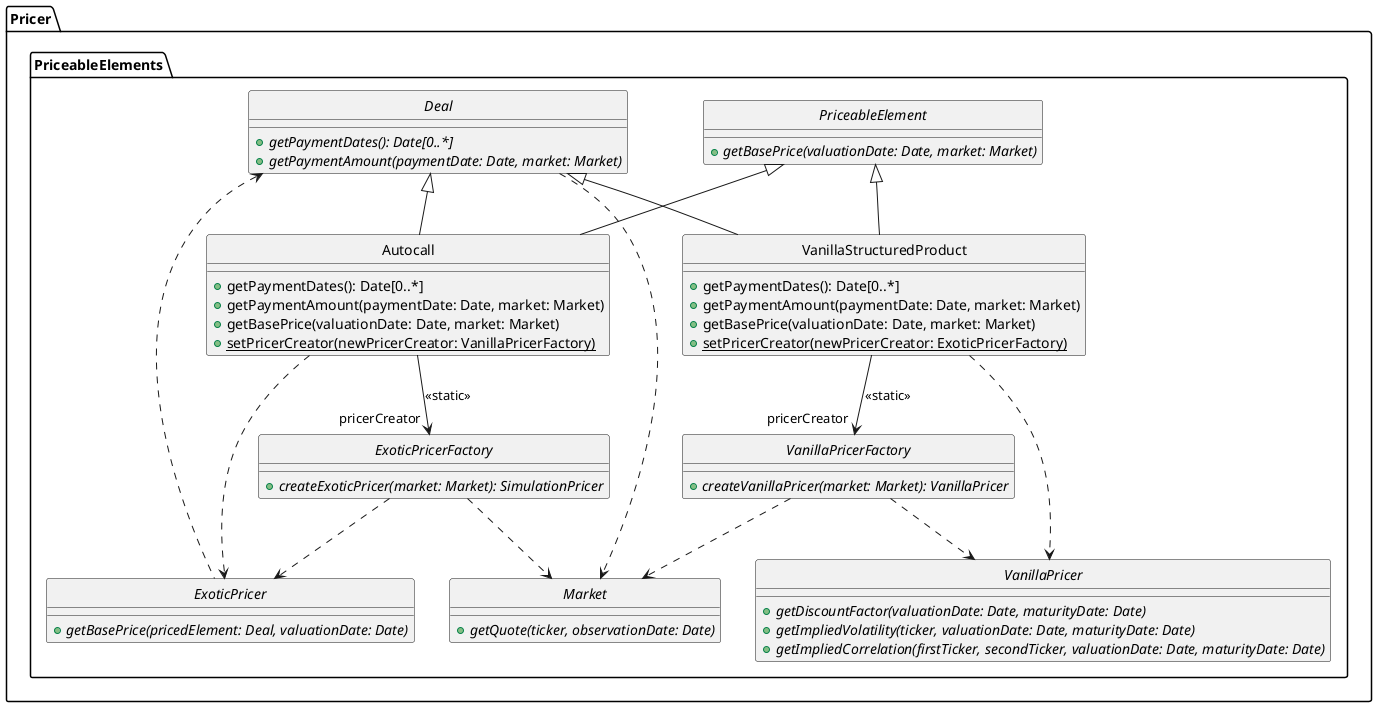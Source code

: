 @startuml
hide circles

package Pricer
{
    package PriceableElements
    {
        abstract class PriceableElement
        {
            {abstract} +getBasePrice(valuationDate: Date, market: Market)
        }

        abstract class Deal
        {
            {abstract} +getPaymentDates(): Date[0..*]
            {abstract} +getPaymentAmount(paymentDate: Date, market: Market)
        }
        Deal ..> Market

        class VanillaStructuredProduct
        {
            +getPaymentDates(): Date[0..*]
            +getPaymentAmount(paymentDate: Date, market: Market)
            +getBasePrice(valuationDate: Date, market: Market)
            {static} +setPricerCreator(newPricerCreator: ExoticPricerFactory)
        }
        VanillaStructuredProduct -up-|> Deal
        VanillaStructuredProduct -up-|> PriceableElement
        VanillaStructuredProduct ..> VanillaPricer
        VanillaStructuredProduct --> "pricerCreator" VanillaPricerFactory: <<static>>

        class Autocall
        {
            +getPaymentDates(): Date[0..*]
            +getPaymentAmount(paymentDate: Date, market: Market)
            +getBasePrice(valuationDate: Date, market: Market)
            {static} +setPricerCreator(newPricerCreator: VanillaPricerFactory)
        }
        Autocall -up-|> Deal
        Autocall -up-|> PriceableElement
        Autocall ..> ExoticPricer
        Autocall --> "pricerCreator" ExoticPricerFactory: <<static>>

        interface ExoticPricer
        {
            {abstract} +getBasePrice(pricedElement: Deal, valuationDate: Date)
        }
        ExoticPricer -up..> Deal

        interface Market
        {
            {abstract} +getQuote(ticker, observationDate: Date)
        }

        abstract class VanillaPricer
        {
            {abstract} +getDiscountFactor(valuationDate: Date, maturityDate: Date)
            {abstract} +getImpliedVolatility(ticker, valuationDate: Date, maturityDate: Date)
            {abstract} +getImpliedCorrelation(firstTicker, secondTicker, valuationDate: Date, maturityDate: Date)
        }

        abstract class VanillaPricerFactory
        {
            {abstract} +createVanillaPricer(market: Market): VanillaPricer
        }
        VanillaPricerFactory ..> VanillaPricer
        VanillaPricerFactory ..> Market


        abstract class ExoticPricerFactory
        {
            {abstract} +createExoticPricer(market: Market): SimulationPricer
        }
        ExoticPricerFactory ..> ExoticPricer
        ExoticPricerFactory ..> Market
    }


'    class Simulations
'    {
'    }
'
''
'    'VanillaPricer --> Market
'
'    class SimulatedMarket
'    {
'        -simulationIndex
'        +getQuote(ticker, observationDate: Date)
'    }
'    SimulatedMarket -up-|> Market
'    SimulatedMarket --> "originalMarket" Market
'    SimulatedMarket --> "amendment" Simulations
'
'
'    class CustomMarket
'    CustomMarket -up-|> Market
'
'        class SimulationPricer
'    {
'        {static} +create(market: Market)
'        +getBasePrice(pricedElement: Deal, valuationDate: Date)
'    }
'    SimulationPricer -up-|> ExoticPricer
'    SimulationPricer -up-|> ExoticPricerFactory
'    SimulationPricer --> Market
'    SimulationPricer -> VanillaPricer
'    SimulationPricer ..> Simulations
'    SimulationPricer ..> SimulatedMarket

}

@enduml
